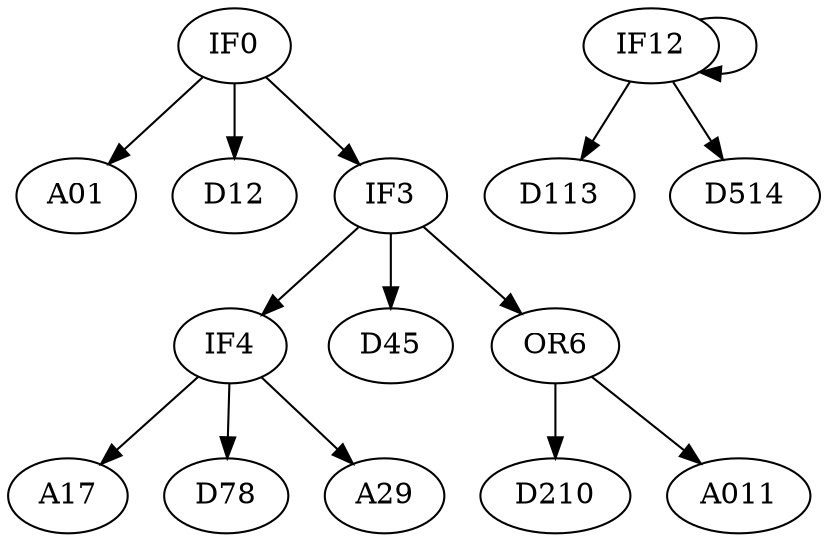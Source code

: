 digraph T {
	IF0 -> A01;
	IF0 -> D12;
	IF0 -> IF3;
	IF3 -> IF4;
	IF3 -> D45;
	IF3 -> OR6;
	IF4 -> A17;
	IF4 -> D78;
	IF4 -> A29;
	OR6 -> D210;
	OR6 -> A011;
	IF12 -> IF12;
	IF12 -> D113;
	IF12 -> D514;
}
